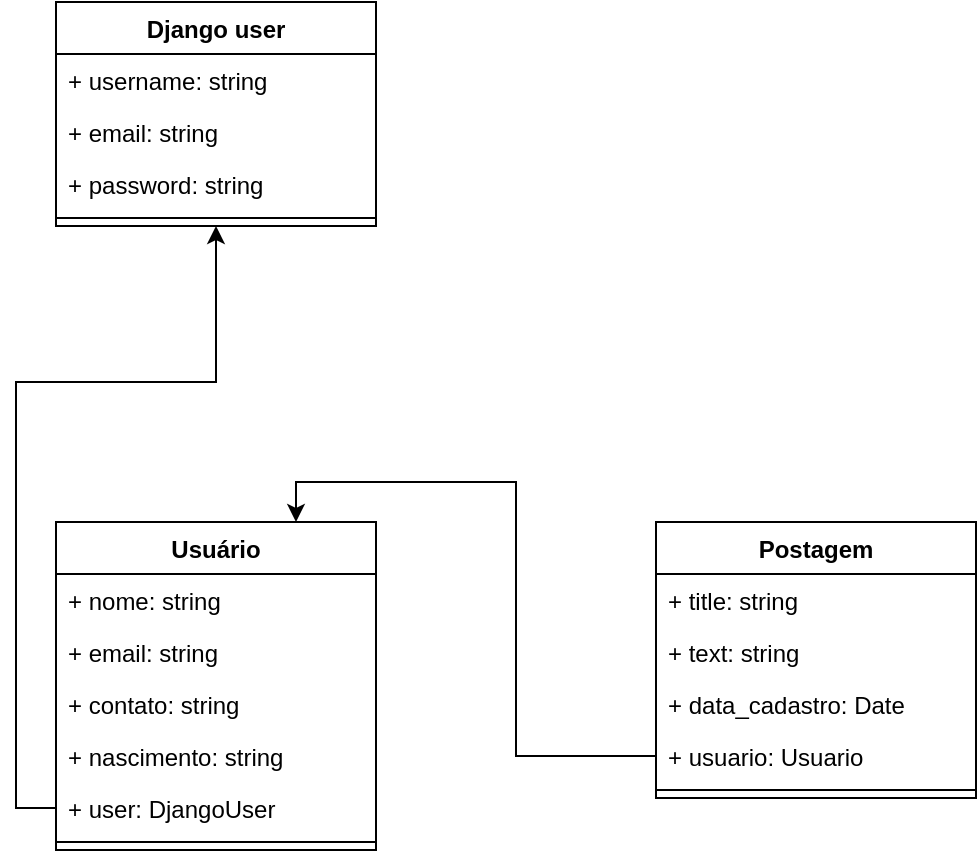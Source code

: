 <mxfile version="13.9.9" type="device"><diagram id="R808JLzqBGp9Bts3KefQ" name="modelo"><mxGraphModel dx="1086" dy="807" grid="1" gridSize="10" guides="1" tooltips="1" connect="1" arrows="1" fold="1" page="1" pageScale="1" pageWidth="1169" pageHeight="827" math="0" shadow="0"><root><mxCell id="0"/><mxCell id="1" parent="0"/><mxCell id="O3oiOumb6qMshA1qzv-N-2" value="Usuário" style="swimlane;fontStyle=1;align=center;verticalAlign=top;childLayout=stackLayout;horizontal=1;startSize=26;horizontalStack=0;resizeParent=1;resizeParentMax=0;resizeLast=0;collapsible=1;marginBottom=0;" vertex="1" parent="1"><mxGeometry x="365" y="462" width="160" height="164" as="geometry"/></mxCell><mxCell id="O3oiOumb6qMshA1qzv-N-3" value="+ nome: string" style="text;strokeColor=none;fillColor=none;align=left;verticalAlign=top;spacingLeft=4;spacingRight=4;overflow=hidden;rotatable=0;points=[[0,0.5],[1,0.5]];portConstraint=eastwest;" vertex="1" parent="O3oiOumb6qMshA1qzv-N-2"><mxGeometry y="26" width="160" height="26" as="geometry"/></mxCell><mxCell id="O3oiOumb6qMshA1qzv-N-7" value="+ email: string" style="text;strokeColor=none;fillColor=none;align=left;verticalAlign=top;spacingLeft=4;spacingRight=4;overflow=hidden;rotatable=0;points=[[0,0.5],[1,0.5]];portConstraint=eastwest;" vertex="1" parent="O3oiOumb6qMshA1qzv-N-2"><mxGeometry y="52" width="160" height="26" as="geometry"/></mxCell><mxCell id="O3oiOumb6qMshA1qzv-N-8" value="+ contato: string" style="text;strokeColor=none;fillColor=none;align=left;verticalAlign=top;spacingLeft=4;spacingRight=4;overflow=hidden;rotatable=0;points=[[0,0.5],[1,0.5]];portConstraint=eastwest;" vertex="1" parent="O3oiOumb6qMshA1qzv-N-2"><mxGeometry y="78" width="160" height="26" as="geometry"/></mxCell><mxCell id="O3oiOumb6qMshA1qzv-N-14" value="+ nascimento: string" style="text;strokeColor=none;fillColor=none;align=left;verticalAlign=top;spacingLeft=4;spacingRight=4;overflow=hidden;rotatable=0;points=[[0,0.5],[1,0.5]];portConstraint=eastwest;" vertex="1" parent="O3oiOumb6qMshA1qzv-N-2"><mxGeometry y="104" width="160" height="26" as="geometry"/></mxCell><mxCell id="O3oiOumb6qMshA1qzv-N-20" value="+ user: DjangoUser" style="text;strokeColor=none;fillColor=none;align=left;verticalAlign=top;spacingLeft=4;spacingRight=4;overflow=hidden;rotatable=0;points=[[0,0.5],[1,0.5]];portConstraint=eastwest;" vertex="1" parent="O3oiOumb6qMshA1qzv-N-2"><mxGeometry y="130" width="160" height="26" as="geometry"/></mxCell><mxCell id="O3oiOumb6qMshA1qzv-N-4" value="" style="line;strokeWidth=1;fillColor=none;align=left;verticalAlign=middle;spacingTop=-1;spacingLeft=3;spacingRight=3;rotatable=0;labelPosition=right;points=[];portConstraint=eastwest;" vertex="1" parent="O3oiOumb6qMshA1qzv-N-2"><mxGeometry y="156" width="160" height="8" as="geometry"/></mxCell><mxCell id="O3oiOumb6qMshA1qzv-N-9" value="Django user" style="swimlane;fontStyle=1;align=center;verticalAlign=top;childLayout=stackLayout;horizontal=1;startSize=26;horizontalStack=0;resizeParent=1;resizeParentMax=0;resizeLast=0;collapsible=1;marginBottom=0;" vertex="1" parent="1"><mxGeometry x="365" y="202" width="160" height="112" as="geometry"/></mxCell><mxCell id="O3oiOumb6qMshA1qzv-N-10" value="+ username: string" style="text;strokeColor=none;fillColor=none;align=left;verticalAlign=top;spacingLeft=4;spacingRight=4;overflow=hidden;rotatable=0;points=[[0,0.5],[1,0.5]];portConstraint=eastwest;" vertex="1" parent="O3oiOumb6qMshA1qzv-N-9"><mxGeometry y="26" width="160" height="26" as="geometry"/></mxCell><mxCell id="O3oiOumb6qMshA1qzv-N-12" value="+ email: string" style="text;strokeColor=none;fillColor=none;align=left;verticalAlign=top;spacingLeft=4;spacingRight=4;overflow=hidden;rotatable=0;points=[[0,0.5],[1,0.5]];portConstraint=eastwest;" vertex="1" parent="O3oiOumb6qMshA1qzv-N-9"><mxGeometry y="52" width="160" height="26" as="geometry"/></mxCell><mxCell id="O3oiOumb6qMshA1qzv-N-11" value="+ password: string" style="text;strokeColor=none;fillColor=none;align=left;verticalAlign=top;spacingLeft=4;spacingRight=4;overflow=hidden;rotatable=0;points=[[0,0.5],[1,0.5]];portConstraint=eastwest;" vertex="1" parent="O3oiOumb6qMshA1qzv-N-9"><mxGeometry y="78" width="160" height="26" as="geometry"/></mxCell><mxCell id="O3oiOumb6qMshA1qzv-N-13" value="" style="line;strokeWidth=1;fillColor=none;align=left;verticalAlign=middle;spacingTop=-1;spacingLeft=3;spacingRight=3;rotatable=0;labelPosition=right;points=[];portConstraint=eastwest;" vertex="1" parent="O3oiOumb6qMshA1qzv-N-9"><mxGeometry y="104" width="160" height="8" as="geometry"/></mxCell><mxCell id="O3oiOumb6qMshA1qzv-N-15" value="Postagem" style="swimlane;fontStyle=1;align=center;verticalAlign=top;childLayout=stackLayout;horizontal=1;startSize=26;horizontalStack=0;resizeParent=1;resizeParentMax=0;resizeLast=0;collapsible=1;marginBottom=0;" vertex="1" parent="1"><mxGeometry x="665" y="462" width="160" height="138" as="geometry"/></mxCell><mxCell id="O3oiOumb6qMshA1qzv-N-16" value="+ title: string" style="text;strokeColor=none;fillColor=none;align=left;verticalAlign=top;spacingLeft=4;spacingRight=4;overflow=hidden;rotatable=0;points=[[0,0.5],[1,0.5]];portConstraint=eastwest;" vertex="1" parent="O3oiOumb6qMshA1qzv-N-15"><mxGeometry y="26" width="160" height="26" as="geometry"/></mxCell><mxCell id="O3oiOumb6qMshA1qzv-N-17" value="+ text: string" style="text;strokeColor=none;fillColor=none;align=left;verticalAlign=top;spacingLeft=4;spacingRight=4;overflow=hidden;rotatable=0;points=[[0,0.5],[1,0.5]];portConstraint=eastwest;" vertex="1" parent="O3oiOumb6qMshA1qzv-N-15"><mxGeometry y="52" width="160" height="26" as="geometry"/></mxCell><mxCell id="O3oiOumb6qMshA1qzv-N-27" value="+ data_cadastro: Date" style="text;strokeColor=none;fillColor=none;align=left;verticalAlign=top;spacingLeft=4;spacingRight=4;overflow=hidden;rotatable=0;points=[[0,0.5],[1,0.5]];portConstraint=eastwest;" vertex="1" parent="O3oiOumb6qMshA1qzv-N-15"><mxGeometry y="78" width="160" height="26" as="geometry"/></mxCell><mxCell id="O3oiOumb6qMshA1qzv-N-28" value="+ usuario: Usuario" style="text;strokeColor=none;fillColor=none;align=left;verticalAlign=top;spacingLeft=4;spacingRight=4;overflow=hidden;rotatable=0;points=[[0,0.5],[1,0.5]];portConstraint=eastwest;" vertex="1" parent="O3oiOumb6qMshA1qzv-N-15"><mxGeometry y="104" width="160" height="26" as="geometry"/></mxCell><mxCell id="O3oiOumb6qMshA1qzv-N-19" value="" style="line;strokeWidth=1;fillColor=none;align=left;verticalAlign=middle;spacingTop=-1;spacingLeft=3;spacingRight=3;rotatable=0;labelPosition=right;points=[];portConstraint=eastwest;" vertex="1" parent="O3oiOumb6qMshA1qzv-N-15"><mxGeometry y="130" width="160" height="8" as="geometry"/></mxCell><mxCell id="O3oiOumb6qMshA1qzv-N-21" style="edgeStyle=orthogonalEdgeStyle;rounded=0;orthogonalLoop=1;jettySize=auto;html=1;entryX=0.5;entryY=1;entryDx=0;entryDy=0;" edge="1" parent="1" source="O3oiOumb6qMshA1qzv-N-20" target="O3oiOumb6qMshA1qzv-N-9"><mxGeometry relative="1" as="geometry"><Array as="points"><mxPoint x="345" y="605"/><mxPoint x="345" y="392"/><mxPoint x="445" y="392"/></Array></mxGeometry></mxCell><mxCell id="O3oiOumb6qMshA1qzv-N-29" style="edgeStyle=orthogonalEdgeStyle;rounded=0;orthogonalLoop=1;jettySize=auto;html=1;entryX=0.75;entryY=0;entryDx=0;entryDy=0;" edge="1" parent="1" source="O3oiOumb6qMshA1qzv-N-28" target="O3oiOumb6qMshA1qzv-N-2"><mxGeometry relative="1" as="geometry"/></mxCell></root></mxGraphModel></diagram></mxfile>